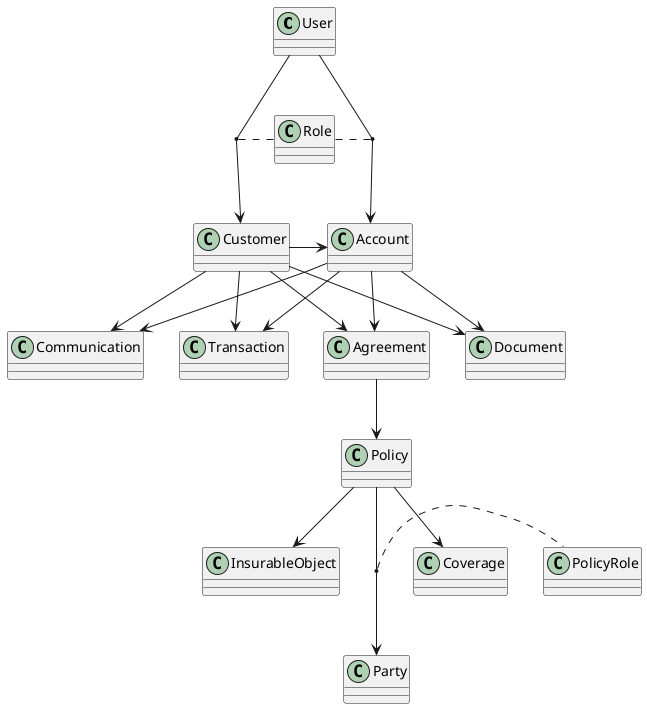 @startuml
User  --> Customer
Customer --> Agreement
Customer  --> Document
Customer  --> Communication
Customer  --> Transaction

(User,Customer).. Role

User  --> Account
Account --> Agreement
Account  --> Document
Account  --> Communication
Account  --> Transaction

Customer -> Account


Agreement --> Policy
Policy --> Coverage
Policy --> Party
Policy --> InsurableObject

(Policy,Party) .. PolicyRole

Role .. (User,Account)
@enduml
